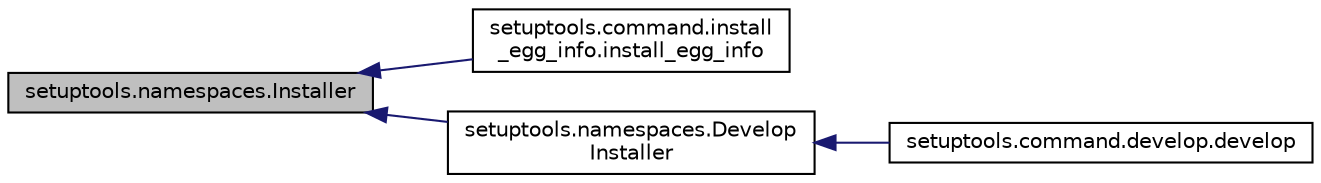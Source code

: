 digraph "setuptools.namespaces.Installer"
{
 // LATEX_PDF_SIZE
  edge [fontname="Helvetica",fontsize="10",labelfontname="Helvetica",labelfontsize="10"];
  node [fontname="Helvetica",fontsize="10",shape=record];
  rankdir="LR";
  Node1 [label="setuptools.namespaces.Installer",height=0.2,width=0.4,color="black", fillcolor="grey75", style="filled", fontcolor="black",tooltip=" "];
  Node1 -> Node2 [dir="back",color="midnightblue",fontsize="10",style="solid"];
  Node2 [label="setuptools.command.install\l_egg_info.install_egg_info",height=0.2,width=0.4,color="black", fillcolor="white", style="filled",URL="$classsetuptools_1_1command_1_1install__egg__info_1_1install__egg__info.html",tooltip=" "];
  Node1 -> Node3 [dir="back",color="midnightblue",fontsize="10",style="solid"];
  Node3 [label="setuptools.namespaces.Develop\lInstaller",height=0.2,width=0.4,color="black", fillcolor="white", style="filled",URL="$classsetuptools_1_1namespaces_1_1DevelopInstaller.html",tooltip=" "];
  Node3 -> Node4 [dir="back",color="midnightblue",fontsize="10",style="solid"];
  Node4 [label="setuptools.command.develop.develop",height=0.2,width=0.4,color="black", fillcolor="white", style="filled",URL="$classsetuptools_1_1command_1_1develop_1_1develop.html",tooltip=" "];
}

